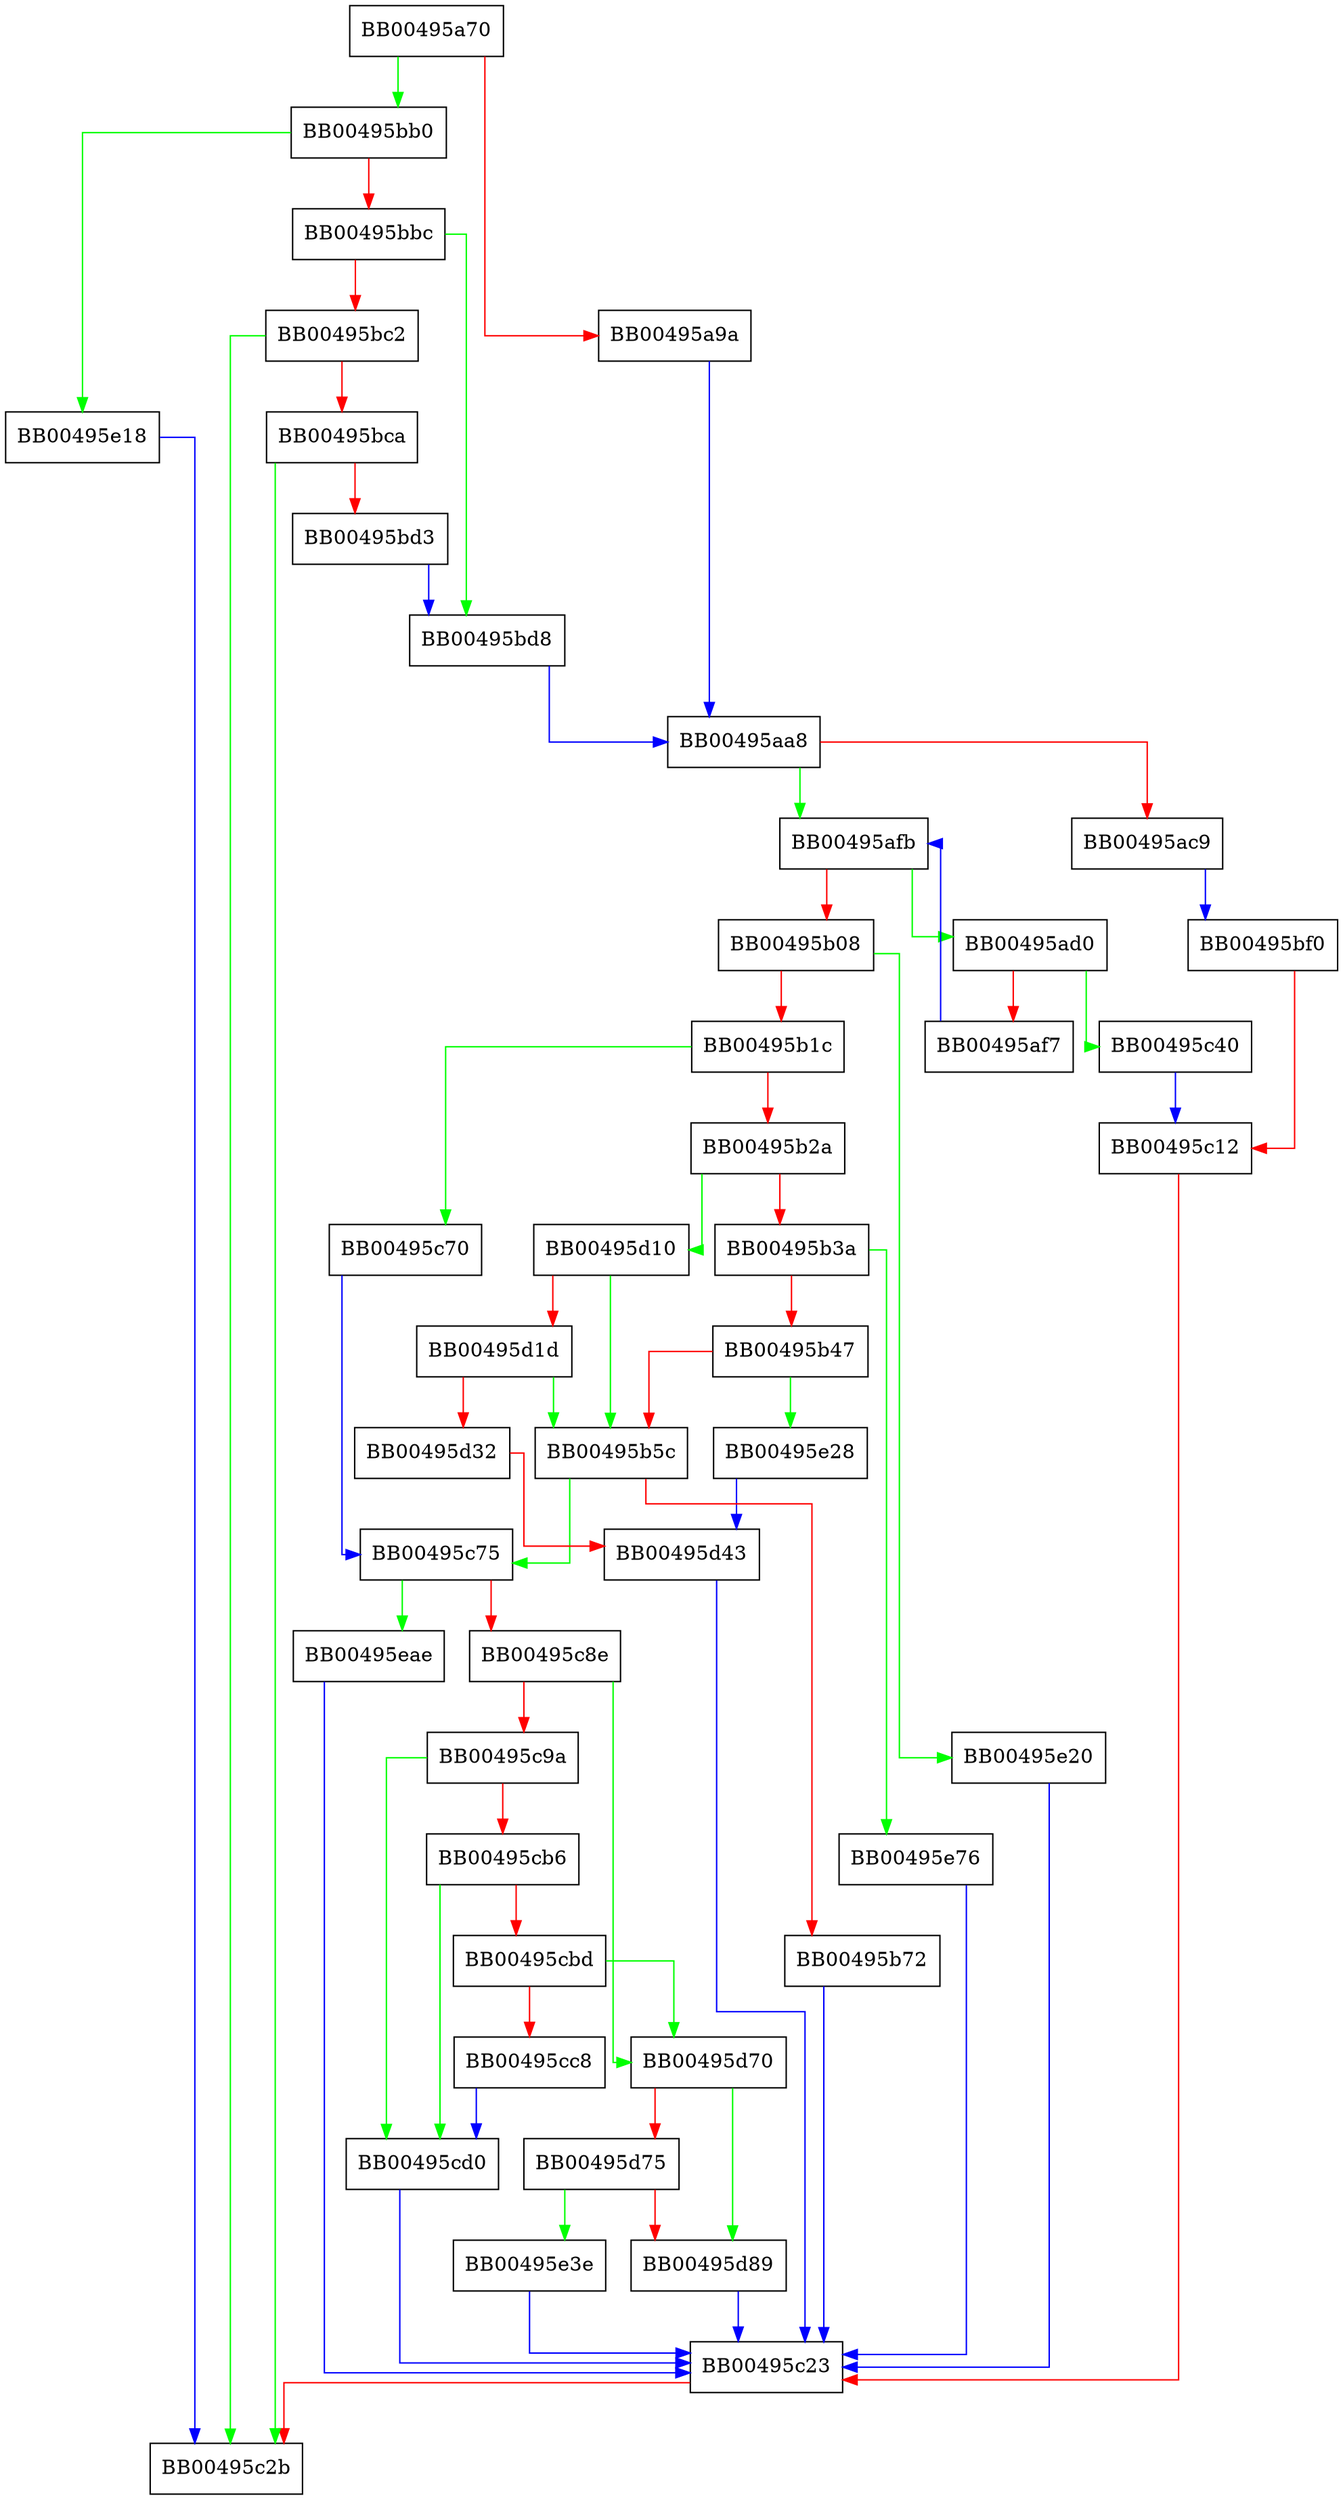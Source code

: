 digraph ssl_set_cert_and_key {
  node [shape="box"];
  graph [splines=ortho];
  BB00495a70 -> BB00495bb0 [color="green"];
  BB00495a70 -> BB00495a9a [color="red"];
  BB00495a9a -> BB00495aa8 [color="blue"];
  BB00495aa8 -> BB00495afb [color="green"];
  BB00495aa8 -> BB00495ac9 [color="red"];
  BB00495ac9 -> BB00495bf0 [color="blue"];
  BB00495ad0 -> BB00495c40 [color="green"];
  BB00495ad0 -> BB00495af7 [color="red"];
  BB00495af7 -> BB00495afb [color="blue"];
  BB00495afb -> BB00495ad0 [color="green"];
  BB00495afb -> BB00495b08 [color="red"];
  BB00495b08 -> BB00495e20 [color="green"];
  BB00495b08 -> BB00495b1c [color="red"];
  BB00495b1c -> BB00495c70 [color="green"];
  BB00495b1c -> BB00495b2a [color="red"];
  BB00495b2a -> BB00495d10 [color="green"];
  BB00495b2a -> BB00495b3a [color="red"];
  BB00495b3a -> BB00495e76 [color="green"];
  BB00495b3a -> BB00495b47 [color="red"];
  BB00495b47 -> BB00495e28 [color="green"];
  BB00495b47 -> BB00495b5c [color="red"];
  BB00495b5c -> BB00495c75 [color="green"];
  BB00495b5c -> BB00495b72 [color="red"];
  BB00495b72 -> BB00495c23 [color="blue"];
  BB00495bb0 -> BB00495e18 [color="green"];
  BB00495bb0 -> BB00495bbc [color="red"];
  BB00495bbc -> BB00495bd8 [color="green"];
  BB00495bbc -> BB00495bc2 [color="red"];
  BB00495bc2 -> BB00495c2b [color="green"];
  BB00495bc2 -> BB00495bca [color="red"];
  BB00495bca -> BB00495c2b [color="green"];
  BB00495bca -> BB00495bd3 [color="red"];
  BB00495bd3 -> BB00495bd8 [color="blue"];
  BB00495bd8 -> BB00495aa8 [color="blue"];
  BB00495bf0 -> BB00495c12 [color="red"];
  BB00495c12 -> BB00495c23 [color="red"];
  BB00495c23 -> BB00495c2b [color="red"];
  BB00495c40 -> BB00495c12 [color="blue"];
  BB00495c70 -> BB00495c75 [color="blue"];
  BB00495c75 -> BB00495eae [color="green"];
  BB00495c75 -> BB00495c8e [color="red"];
  BB00495c8e -> BB00495d70 [color="green"];
  BB00495c8e -> BB00495c9a [color="red"];
  BB00495c9a -> BB00495cd0 [color="green"];
  BB00495c9a -> BB00495cb6 [color="red"];
  BB00495cb6 -> BB00495cd0 [color="green"];
  BB00495cb6 -> BB00495cbd [color="red"];
  BB00495cbd -> BB00495d70 [color="green"];
  BB00495cbd -> BB00495cc8 [color="red"];
  BB00495cc8 -> BB00495cd0 [color="blue"];
  BB00495cd0 -> BB00495c23 [color="blue"];
  BB00495d10 -> BB00495b5c [color="green"];
  BB00495d10 -> BB00495d1d [color="red"];
  BB00495d1d -> BB00495b5c [color="green"];
  BB00495d1d -> BB00495d32 [color="red"];
  BB00495d32 -> BB00495d43 [color="red"];
  BB00495d43 -> BB00495c23 [color="blue"];
  BB00495d70 -> BB00495d89 [color="green"];
  BB00495d70 -> BB00495d75 [color="red"];
  BB00495d75 -> BB00495e3e [color="green"];
  BB00495d75 -> BB00495d89 [color="red"];
  BB00495d89 -> BB00495c23 [color="blue"];
  BB00495e18 -> BB00495c2b [color="blue"];
  BB00495e20 -> BB00495c23 [color="blue"];
  BB00495e28 -> BB00495d43 [color="blue"];
  BB00495e3e -> BB00495c23 [color="blue"];
  BB00495e76 -> BB00495c23 [color="blue"];
  BB00495eae -> BB00495c23 [color="blue"];
}